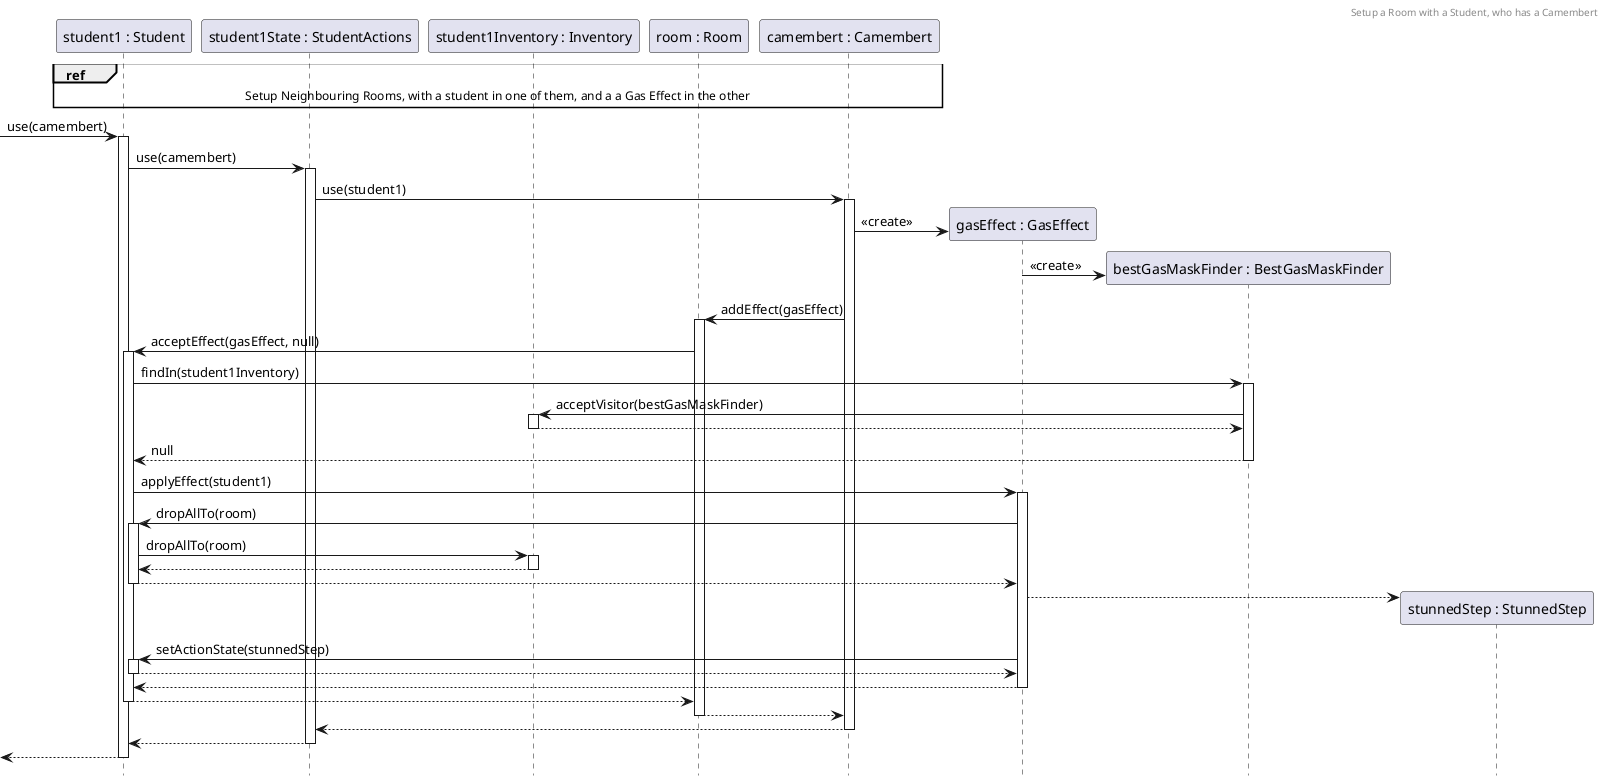 @startuml RoomSplitWithEffects
header Setup a Room with a Student, who has a Camembert
hide footbox

participant S1 as "student1 : Student"
participant S1S as "student1State : StudentActions"
participant S1I as "student1Inventory : Inventory"
participant R as "room : Room"
participant C as "camembert : Camembert"

ref over S1, C: Setup Neighbouring Rooms, with a student in one of them, and a a Gas Effect in the other
-> S1 ++: use(camembert)
S1 -> S1S ++: use(camembert)
S1S -> C ++: use(student1)
create G as "gasEffect : GasEffect"
C -> G : <<create>>
create F as "bestGasMaskFinder : BestGasMaskFinder"
G -> F : <<create>>
C -> R ++: addEffect(gasEffect)
    R -> S1 ++ : acceptEffect(gasEffect, null)
    S1 -> F ++: findIn(student1Inventory)
    F -> S1I ++: acceptVisitor(bestGasMaskFinder)
    return
    return null
    S1 -> G ++ : applyEffect(student1)
    G -> S1 ++: dropAllTo(room)
    S1 -> S1I ++ : dropAllTo(room)
    return
    return
    create S as "stunnedStep : StunnedStep"
    G --> S <<create>>

    G -> S1 ++: setActionState(stunnedStep)
    return
return 
return 
return
return
return
return


@enduml


